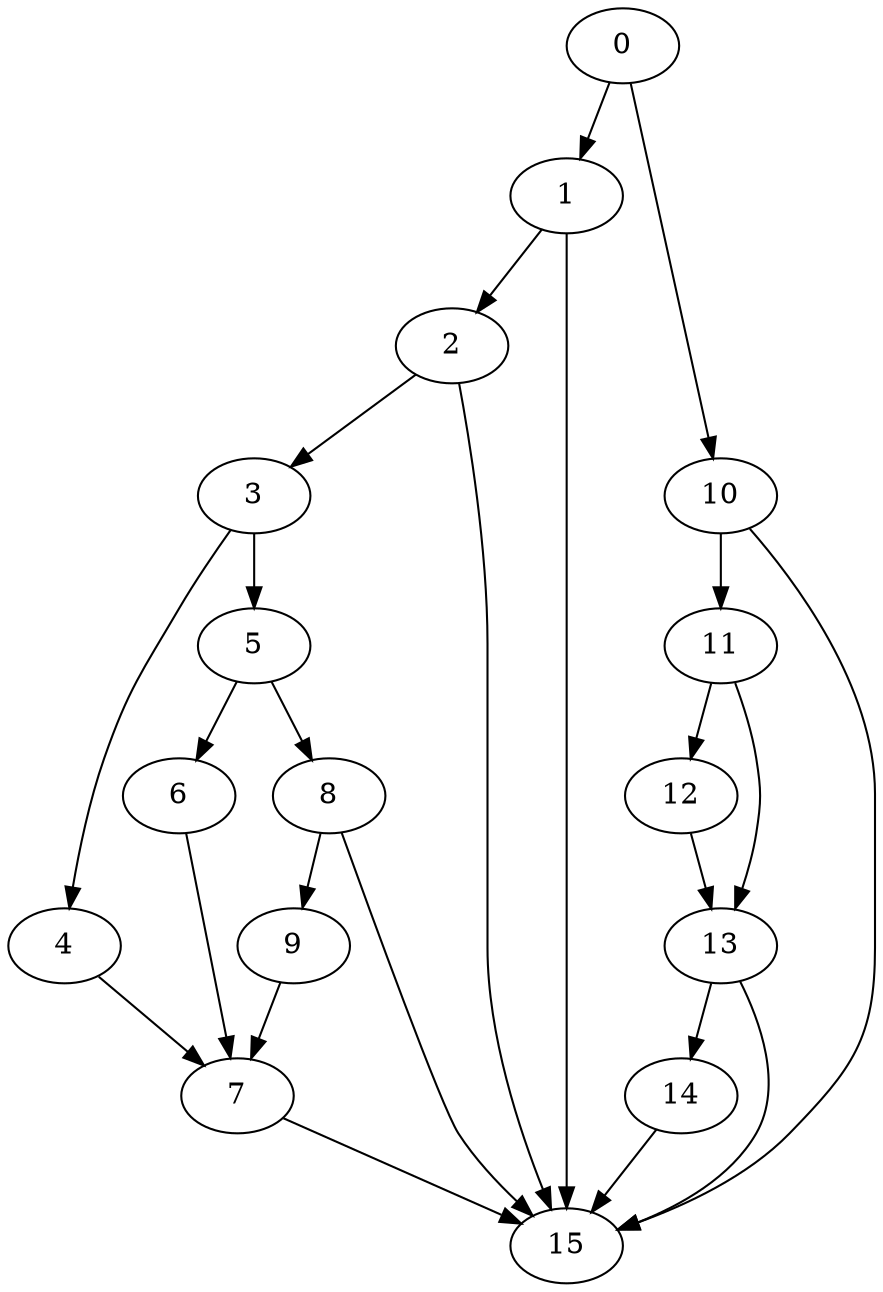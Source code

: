 digraph {
	0
	1
	2
	3
	4
	5
	6
	7
	8
	9
	10
	11
	12
	13
	14
	15
	5 -> 8
	8 -> 9
	0 -> 10
	10 -> 11
	2 -> 3
	3 -> 4
	5 -> 6
	4 -> 7
	6 -> 7
	9 -> 7
	0 -> 1
	3 -> 5
	13 -> 14
	1 -> 2
	11 -> 12
	11 -> 13
	12 -> 13
	14 -> 15
	1 -> 15
	2 -> 15
	7 -> 15
	8 -> 15
	10 -> 15
	13 -> 15
}
